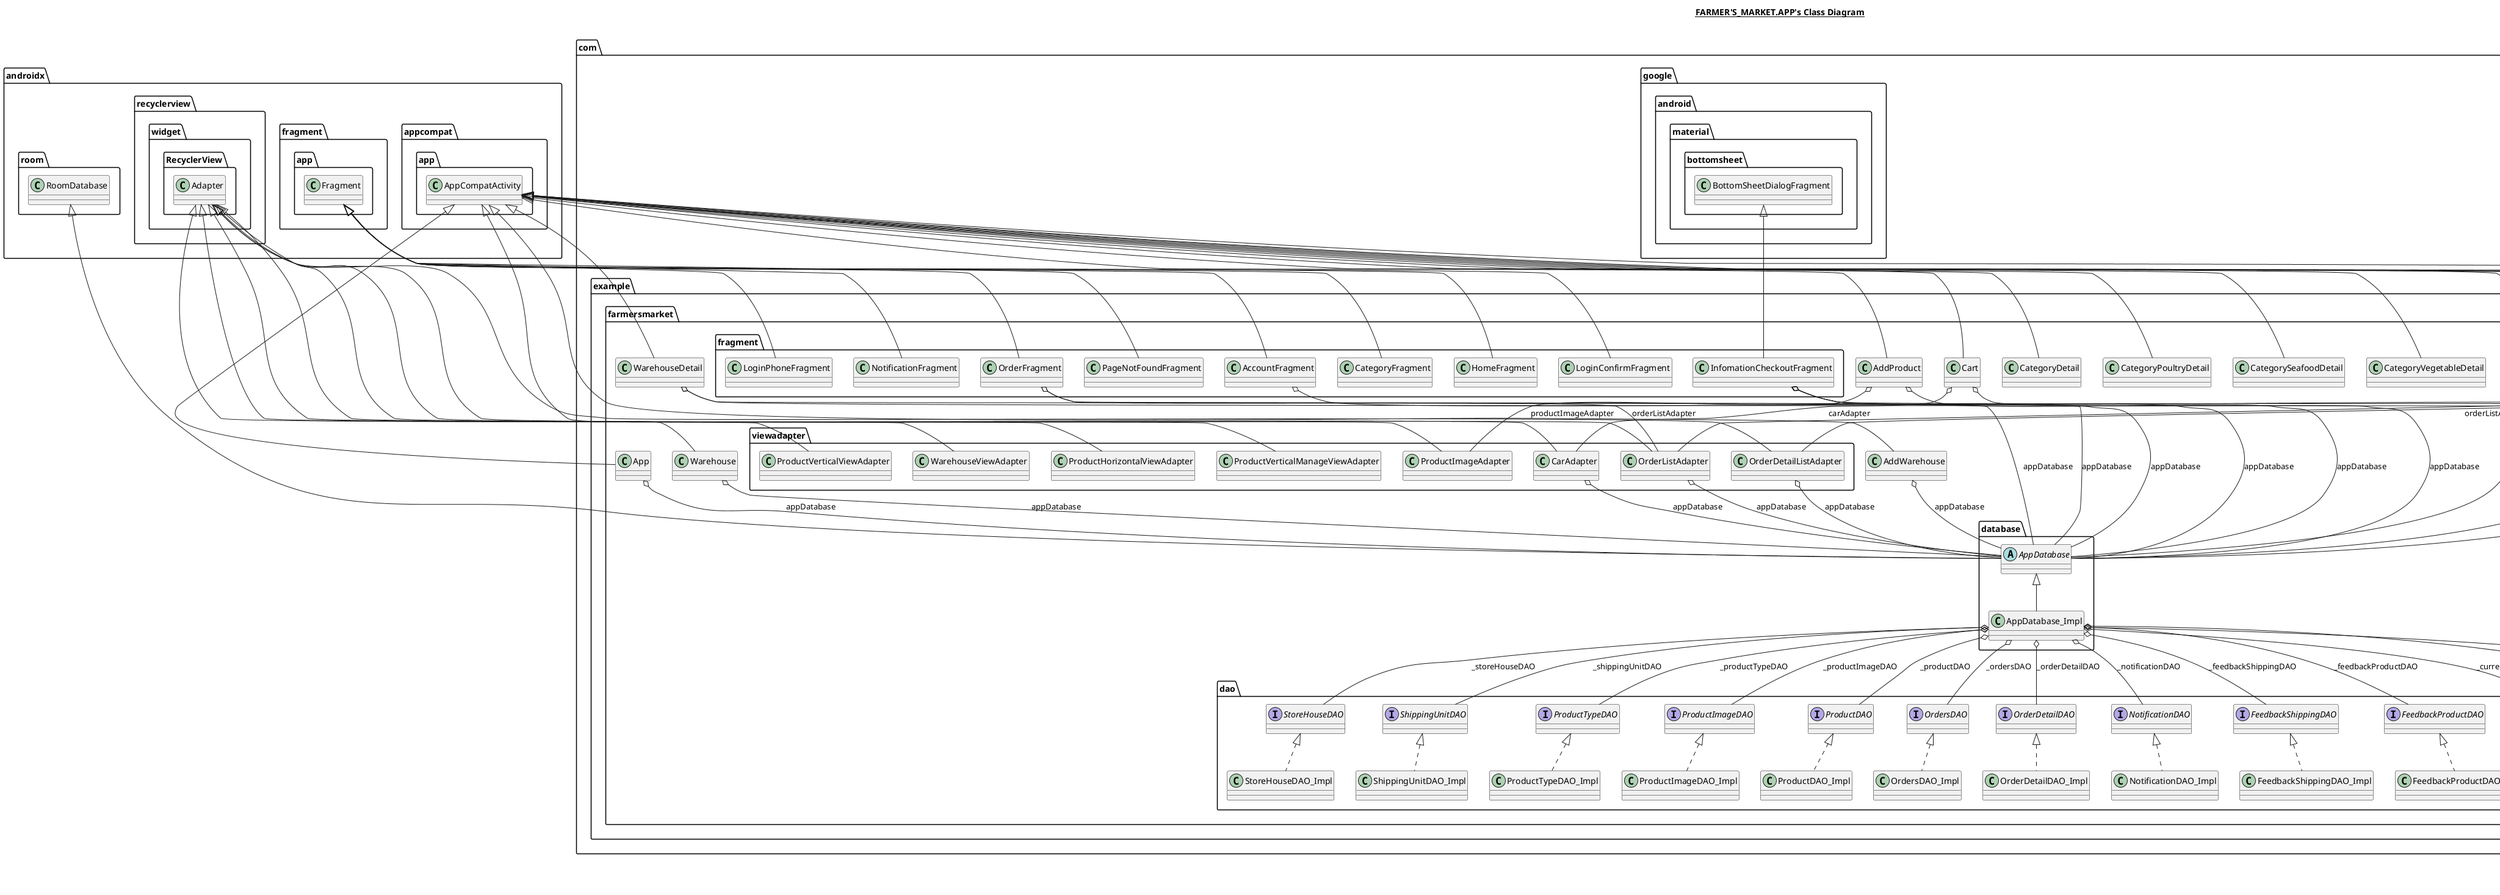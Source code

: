 @startuml

title __FARMER'S_MARKET.APP's Class Diagram__\n

  namespace com.example.farmersmarket {
    class com.example.farmersmarket.AddProduct {
    }
  }
  

  namespace com.example.farmersmarket {
    class com.example.farmersmarket.AddWarehouse {
    }
  }
  

  namespace com.example.farmersmarket {
    class com.example.farmersmarket.App {
    }
  }
  

  namespace com.example.farmersmarket {
    class com.example.farmersmarket.BuildConfig {
    }
  }
  

  namespace com.example.farmersmarket {
    class com.example.farmersmarket.Cart {
    }
  }
  

  namespace com.example.farmersmarket {
    class com.example.farmersmarket.CategoryDetail {
    }
  }
  

  namespace com.example.farmersmarket {
    class com.example.farmersmarket.CategoryPoultryDetail {
    }
  }
  

  namespace com.example.farmersmarket {
    class com.example.farmersmarket.CategorySeafoodDetail {
    }
  }
  

  namespace com.example.farmersmarket {
    class com.example.farmersmarket.CategoryVegetableDetail {
    }
  }
  

  namespace com.example.farmersmarket {
    class com.example.farmersmarket.CheckoutSuccess {
    }
  }
  

  namespace com.example.farmersmarket {
    class com.example.farmersmarket.Login {
    }
  }
  

  namespace com.example.farmersmarket {
    class com.example.farmersmarket.Order {
    }
  }
  

  namespace com.example.farmersmarket {
    class com.example.farmersmarket.OrderDetailAct {
    }
  }
  

  namespace com.example.farmersmarket {
    class com.example.farmersmarket.ProductDetail {
    }
  }
  

  namespace com.example.farmersmarket {
    class com.example.farmersmarket.Setting {
    }
  }
  

  namespace com.example.farmersmarket {
    class com.example.farmersmarket.Warehouse {
    }
  }
  

  namespace com.example.farmersmarket {
    class com.example.farmersmarket.WarehouseDetail {
    }
  }
  

  namespace com.example.farmersmarket {
    namespace dao {
      interface com.example.farmersmarket.dao.AccountDAO {
      }
    }
  }
  

  namespace com.example.farmersmarket {
    namespace dao {
      class com.example.farmersmarket.dao.AccountDAO_Impl {
      }
    }
  }
  

  namespace com.example.farmersmarket {
    namespace dao {
      interface com.example.farmersmarket.dao.AccountTypeDAO {
      }
    }
  }
  

  namespace com.example.farmersmarket {
    namespace dao {
      class com.example.farmersmarket.dao.AccountTypeDAO_Impl {
      }
    }
  }
  

  namespace com.example.farmersmarket {
    namespace dao {
      interface com.example.farmersmarket.dao.CurrentAccountDAO {
      }
    }
  }
  

  namespace com.example.farmersmarket {
    namespace dao {
      class com.example.farmersmarket.dao.CurrentAccountDAO_Impl {
      }
    }
  }
  

  namespace com.example.farmersmarket {
    namespace dao {
      interface com.example.farmersmarket.dao.FeedbackProductDAO {
      }
    }
  }
  

  namespace com.example.farmersmarket {
    namespace dao {
      class com.example.farmersmarket.dao.FeedbackProductDAO_Impl {
      }
    }
  }
  

  namespace com.example.farmersmarket {
    namespace dao {
      interface com.example.farmersmarket.dao.FeedbackShippingDAO {
      }
    }
  }
  

  namespace com.example.farmersmarket {
    namespace dao {
      class com.example.farmersmarket.dao.FeedbackShippingDAO_Impl {
      }
    }
  }
  

  namespace com.example.farmersmarket {
    namespace dao {
      interface com.example.farmersmarket.dao.NotificationDAO {
      }
    }
  }
  

  namespace com.example.farmersmarket {
    namespace dao {
      class com.example.farmersmarket.dao.NotificationDAO_Impl {
      }
    }
  }
  

  namespace com.example.farmersmarket {
    namespace dao {
      interface com.example.farmersmarket.dao.OrderDetailDAO {
      }
    }
  }
  

  namespace com.example.farmersmarket {
    namespace dao {
      class com.example.farmersmarket.dao.OrderDetailDAO_Impl {
      }
    }
  }
  

  namespace com.example.farmersmarket {
    namespace dao {
      interface com.example.farmersmarket.dao.OrdersDAO {
      }
    }
  }
  

  namespace com.example.farmersmarket {
    namespace dao {
      class com.example.farmersmarket.dao.OrdersDAO_Impl {
      }
    }
  }
  

  namespace com.example.farmersmarket {
    namespace dao {
      interface com.example.farmersmarket.dao.ProductDAO {
      }
    }
  }
  

  namespace com.example.farmersmarket {
    namespace dao {
      class com.example.farmersmarket.dao.ProductDAO_Impl {
      }
    }
  }
  

  namespace com.example.farmersmarket {
    namespace dao {
      interface com.example.farmersmarket.dao.ProductImageDAO {
      }
    }
  }
  

  namespace com.example.farmersmarket {
    namespace dao {
      class com.example.farmersmarket.dao.ProductImageDAO_Impl {
      }
    }
  }
  

  namespace com.example.farmersmarket {
    namespace dao {
      interface com.example.farmersmarket.dao.ProductTypeDAO {
      }
    }
  }
  

  namespace com.example.farmersmarket {
    namespace dao {
      class com.example.farmersmarket.dao.ProductTypeDAO_Impl {
      }
    }
  }
  

  namespace com.example.farmersmarket {
    namespace dao {
      interface com.example.farmersmarket.dao.ShippingUnitDAO {
      }
    }
  }
  

  namespace com.example.farmersmarket {
    namespace dao {
      class com.example.farmersmarket.dao.ShippingUnitDAO_Impl {
      }
    }
  }
  

  namespace com.example.farmersmarket {
    namespace dao {
      interface com.example.farmersmarket.dao.StoreHouseDAO {
      }
    }
  }
  

  namespace com.example.farmersmarket {
    namespace dao {
      class com.example.farmersmarket.dao.StoreHouseDAO_Impl {
      }
    }
  }
  

  namespace com.example.farmersmarket {
    namespace database {
      abstract class com.example.farmersmarket.database.AppDatabase {
      }
    }
  }
  

  namespace com.example.farmersmarket {
    namespace database {
      class com.example.farmersmarket.database.AppDatabase_Impl {
      }
    }
  }
  

  namespace com.example.farmersmarket {
    namespace fragment {
      class com.example.farmersmarket.fragment.AccountFragment {
      }
    }
  }
  

  namespace com.example.farmersmarket {
    namespace fragment {
      class com.example.farmersmarket.fragment.CategoryFragment {
      }
    }
  }
  

  namespace com.example.farmersmarket {
    namespace fragment {
      class com.example.farmersmarket.fragment.HomeFragment {
      }
    }
  }
  

  namespace com.example.farmersmarket {
    namespace fragment {
      class com.example.farmersmarket.fragment.InfomationCheckoutFragment {
      }
    }
  }
  

  namespace com.example.farmersmarket {
    namespace fragment {
      class com.example.farmersmarket.fragment.LoginConfirmFragment {
      }
    }
  }
  

  namespace com.example.farmersmarket {
    namespace fragment {
      class com.example.farmersmarket.fragment.LoginPhoneFragment {
      }
    }
  }
  

  namespace com.example.farmersmarket {
    namespace fragment {
      class com.example.farmersmarket.fragment.NotificationFragment {
      }
    }
  }
  

  namespace com.example.farmersmarket {
    namespace fragment {
      class com.example.farmersmarket.fragment.OrderFragment {
      }
    }
  }
  

  namespace com.example.farmersmarket {
    namespace fragment {
      class com.example.farmersmarket.fragment.PageNotFoundFragment {
      }
    }
  }
  

  namespace com.example.farmersmarket {
    namespace object {
      class com.example.farmersmarket.object.Account {
      }
    }
  }
  

  namespace com.example.farmersmarket {
    namespace object {
      class com.example.farmersmarket.object.AccountType {
      }
    }
  }
  

  namespace com.example.farmersmarket {
    namespace object {
      class com.example.farmersmarket.object.ConvertDate {
      }
    }
  }
  

  namespace com.example.farmersmarket {
    namespace object {
      class com.example.farmersmarket.object.CurrentAccount {
      }
    }
  }
  

  namespace com.example.farmersmarket {
    namespace object {
      class com.example.farmersmarket.object.FeedbackProduct {
      }
    }
  }
  

  namespace com.example.farmersmarket {
    namespace object {
      class com.example.farmersmarket.object.FeedbackShipping {
      }
    }
  }
  

  namespace com.example.farmersmarket {
    namespace object {
      class com.example.farmersmarket.object.Notification {
      }
    }
  }
  

  namespace com.example.farmersmarket {
    namespace object {
      class com.example.farmersmarket.object.OrderDetail {
      }
    }
  }
  

  namespace com.example.farmersmarket {
    namespace object {
      class com.example.farmersmarket.object.Orders {
      }
    }
  }
  

  namespace com.example.farmersmarket {
    namespace object {
      class com.example.farmersmarket.object.Product {
      }
    }
  }
  

  namespace com.example.farmersmarket {
    namespace object {
      class com.example.farmersmarket.object.ProductImage {
      }
    }
  }
  

  namespace com.example.farmersmarket {
    namespace object {
      class com.example.farmersmarket.object.ProductType {
      }
    }
  }
  

  namespace com.example.farmersmarket {
    namespace object {
      class com.example.farmersmarket.object.ShippingUnit {
      }
    }
  }
  

  namespace com.example.farmersmarket {
    namespace object {
      class com.example.farmersmarket.object.StoreHouse {
      }
    }
  }
  

  namespace com.example.farmersmarket {
    namespace object {
      class com.example.farmersmarket.object.Utils {
      }
    }
  }
  

  namespace com.example.farmersmarket {
    namespace viewadapter {
      class com.example.farmersmarket.viewadapter.CarAdapter {
      }
    }
  }
  

  namespace com.example.farmersmarket {
    namespace viewadapter {
      class com.example.farmersmarket.viewadapter.OrderDetailListAdapter {
      }
    }
  }
  

  namespace com.example.farmersmarket {
    namespace viewadapter {
      class com.example.farmersmarket.viewadapter.OrderListAdapter {
      }
    }
  }
  

  namespace com.example.farmersmarket {
    namespace viewadapter {
      class com.example.farmersmarket.viewadapter.ProductHorizontalViewAdapter {
      }
    }
  }
  

  namespace com.example.farmersmarket {
    namespace viewadapter {
      class com.example.farmersmarket.viewadapter.ProductImageAdapter {
      }
    }
  }
  

  namespace com.example.farmersmarket {
    namespace viewadapter {
      class com.example.farmersmarket.viewadapter.ProductVerticalManageViewAdapter {
      }
    }
  }
  

  namespace com.example.farmersmarket {
    namespace viewadapter {
      class com.example.farmersmarket.viewadapter.ProductVerticalViewAdapter {
      }
    }
  }
  

  namespace com.example.farmersmarket {
    namespace viewadapter {
      class com.example.farmersmarket.viewadapter.WarehouseViewAdapter {
      }
    }
  }
  

  com.example.farmersmarket.AddProduct -up-|> androidx.appcompat.app.AppCompatActivity
  com.example.farmersmarket.AddProduct o-- com.example.farmersmarket.database.AppDatabase : appDatabase
  com.example.farmersmarket.AddProduct o-- com.example.farmersmarket.viewadapter.ProductImageAdapter : productImageAdapter
  com.example.farmersmarket.AddWarehouse -up-|> androidx.appcompat.app.AppCompatActivity
  com.example.farmersmarket.AddWarehouse o-- com.example.farmersmarket.database.AppDatabase : appDatabase
  com.example.farmersmarket.App -up-|> androidx.appcompat.app.AppCompatActivity
  com.example.farmersmarket.App o-- com.example.farmersmarket.database.AppDatabase : appDatabase
  com.example.farmersmarket.Cart -up-|> androidx.appcompat.app.AppCompatActivity
  com.example.farmersmarket.Cart o-- com.example.farmersmarket.database.AppDatabase : appDatabase
  com.example.farmersmarket.Cart o-- com.example.farmersmarket.viewadapter.CarAdapter : carAdapter
  com.example.farmersmarket.CategoryDetail -up-|> androidx.appcompat.app.AppCompatActivity
  com.example.farmersmarket.CategoryPoultryDetail -up-|> androidx.appcompat.app.AppCompatActivity
  com.example.farmersmarket.CategorySeafoodDetail -up-|> androidx.appcompat.app.AppCompatActivity
  com.example.farmersmarket.CategoryVegetableDetail -up-|> androidx.appcompat.app.AppCompatActivity
  com.example.farmersmarket.CheckoutSuccess -up-|> androidx.appcompat.app.AppCompatActivity
  com.example.farmersmarket.Login -up-|> androidx.appcompat.app.AppCompatActivity
  com.example.farmersmarket.Order -up-|> androidx.appcompat.app.AppCompatActivity
  com.example.farmersmarket.Order o-- com.example.farmersmarket.database.AppDatabase : appDatabase
  com.example.farmersmarket.Order o-- com.example.farmersmarket.viewadapter.OrderListAdapter : orderListAdapter
  com.example.farmersmarket.OrderDetailAct -up-|> androidx.appcompat.app.AppCompatActivity
  com.example.farmersmarket.OrderDetailAct o-- com.example.farmersmarket.database.AppDatabase : appDatabase
  com.example.farmersmarket.OrderDetailAct o-- com.example.farmersmarket.viewadapter.OrderDetailListAdapter : orderAdapter
  com.example.farmersmarket.ProductDetail -up-|> androidx.appcompat.app.AppCompatActivity
  com.example.farmersmarket.ProductDetail o-- com.example.farmersmarket.database.AppDatabase : appDatabase
  com.example.farmersmarket.ProductDetail o-- com.example.farmersmarket.object.Product : product
  com.example.farmersmarket.Setting -up-|> androidx.appcompat.app.AppCompatActivity
  com.example.farmersmarket.Warehouse -up-|> androidx.appcompat.app.AppCompatActivity
  com.example.farmersmarket.Warehouse o-- com.example.farmersmarket.database.AppDatabase : appDatabase
  com.example.farmersmarket.WarehouseDetail -up-|> androidx.appcompat.app.AppCompatActivity
  com.example.farmersmarket.WarehouseDetail o-- com.example.farmersmarket.database.AppDatabase : appDatabase
  com.example.farmersmarket.WarehouseDetail o-- com.example.farmersmarket.object.StoreHouse : storeHouse
  com.example.farmersmarket.dao.AccountDAO_Impl .up.|> com.example.farmersmarket.dao.AccountDAO
  com.example.farmersmarket.dao.AccountTypeDAO_Impl .up.|> com.example.farmersmarket.dao.AccountTypeDAO
  com.example.farmersmarket.dao.CurrentAccountDAO_Impl .up.|> com.example.farmersmarket.dao.CurrentAccountDAO
  com.example.farmersmarket.dao.FeedbackProductDAO_Impl .up.|> com.example.farmersmarket.dao.FeedbackProductDAO
  com.example.farmersmarket.dao.FeedbackShippingDAO_Impl .up.|> com.example.farmersmarket.dao.FeedbackShippingDAO
  com.example.farmersmarket.dao.NotificationDAO_Impl .up.|> com.example.farmersmarket.dao.NotificationDAO
  com.example.farmersmarket.dao.OrderDetailDAO_Impl .up.|> com.example.farmersmarket.dao.OrderDetailDAO
  com.example.farmersmarket.dao.OrdersDAO_Impl .up.|> com.example.farmersmarket.dao.OrdersDAO
  com.example.farmersmarket.dao.ProductDAO_Impl .up.|> com.example.farmersmarket.dao.ProductDAO
  com.example.farmersmarket.dao.ProductImageDAO_Impl .up.|> com.example.farmersmarket.dao.ProductImageDAO
  com.example.farmersmarket.dao.ProductTypeDAO_Impl .up.|> com.example.farmersmarket.dao.ProductTypeDAO
  com.example.farmersmarket.dao.ShippingUnitDAO_Impl .up.|> com.example.farmersmarket.dao.ShippingUnitDAO
  com.example.farmersmarket.dao.StoreHouseDAO_Impl .up.|> com.example.farmersmarket.dao.StoreHouseDAO
  com.example.farmersmarket.database.AppDatabase -up-|> androidx.room.RoomDatabase
  com.example.farmersmarket.database.AppDatabase_Impl -up-|> com.example.farmersmarket.database.AppDatabase
  com.example.farmersmarket.database.AppDatabase_Impl o-- com.example.farmersmarket.dao.AccountDAO : _accountDAO
  com.example.farmersmarket.database.AppDatabase_Impl o-- com.example.farmersmarket.dao.AccountTypeDAO : _accountTypeDAO
  com.example.farmersmarket.database.AppDatabase_Impl o-- com.example.farmersmarket.dao.CurrentAccountDAO : _currentAccountDAO
  com.example.farmersmarket.database.AppDatabase_Impl o-- com.example.farmersmarket.dao.FeedbackProductDAO : _feedbackProductDAO
  com.example.farmersmarket.database.AppDatabase_Impl o-- com.example.farmersmarket.dao.FeedbackShippingDAO : _feedbackShippingDAO
  com.example.farmersmarket.database.AppDatabase_Impl o-- com.example.farmersmarket.dao.NotificationDAO : _notificationDAO
  com.example.farmersmarket.database.AppDatabase_Impl o-- com.example.farmersmarket.dao.OrderDetailDAO : _orderDetailDAO
  com.example.farmersmarket.database.AppDatabase_Impl o-- com.example.farmersmarket.dao.OrdersDAO : _ordersDAO
  com.example.farmersmarket.database.AppDatabase_Impl o-- com.example.farmersmarket.dao.ProductDAO : _productDAO
  com.example.farmersmarket.database.AppDatabase_Impl o-- com.example.farmersmarket.dao.ProductImageDAO : _productImageDAO
  com.example.farmersmarket.database.AppDatabase_Impl o-- com.example.farmersmarket.dao.ProductTypeDAO : _productTypeDAO
  com.example.farmersmarket.database.AppDatabase_Impl o-- com.example.farmersmarket.dao.ShippingUnitDAO : _shippingUnitDAO
  com.example.farmersmarket.database.AppDatabase_Impl o-- com.example.farmersmarket.dao.StoreHouseDAO : _storeHouseDAO
  com.example.farmersmarket.fragment.AccountFragment -up-|> androidx.fragment.app.Fragment
  com.example.farmersmarket.fragment.AccountFragment o-- com.example.farmersmarket.database.AppDatabase : appDatabase
  com.example.farmersmarket.fragment.CategoryFragment -up-|> androidx.fragment.app.Fragment
  com.example.farmersmarket.fragment.HomeFragment -up-|> androidx.fragment.app.Fragment
  com.example.farmersmarket.fragment.InfomationCheckoutFragment -up-|> com.google.android.material.bottomsheet.BottomSheetDialogFragment
  com.example.farmersmarket.fragment.InfomationCheckoutFragment o-- com.example.farmersmarket.database.AppDatabase : appDatabase
  com.example.farmersmarket.fragment.InfomationCheckoutFragment o-- com.example.farmersmarket.object.Account : ac
  com.example.farmersmarket.fragment.InfomationCheckoutFragment o-- com.example.farmersmarket.object.ShippingUnit : spu
  com.example.farmersmarket.fragment.LoginConfirmFragment -up-|> androidx.fragment.app.Fragment
  com.example.farmersmarket.fragment.LoginPhoneFragment -up-|> androidx.fragment.app.Fragment
  com.example.farmersmarket.fragment.NotificationFragment -up-|> androidx.fragment.app.Fragment
  com.example.farmersmarket.fragment.OrderFragment -up-|> androidx.fragment.app.Fragment
  com.example.farmersmarket.fragment.OrderFragment o-- com.example.farmersmarket.database.AppDatabase : appDatabase
  com.example.farmersmarket.fragment.OrderFragment o-- com.example.farmersmarket.viewadapter.OrderListAdapter : orderListAdapter
  com.example.farmersmarket.fragment.PageNotFoundFragment -up-|> androidx.fragment.app.Fragment
  com.example.farmersmarket.viewadapter.CarAdapter -up-|> androidx.recyclerview.widget.RecyclerView.Adapter
  com.example.farmersmarket.viewadapter.CarAdapter o-- com.example.farmersmarket.database.AppDatabase : appDatabase
  com.example.farmersmarket.viewadapter.CarAdapter o-- com.example.farmersmarket.viewadapter.CarAdapter.OnItemClickListener : mlistener
  com.example.farmersmarket.viewadapter.OrderDetailListAdapter -up-|> androidx.recyclerview.widget.RecyclerView.Adapter
  com.example.farmersmarket.viewadapter.OrderDetailListAdapter o-- com.example.farmersmarket.database.AppDatabase : appDatabase
  com.example.farmersmarket.viewadapter.OrderListAdapter -up-|> androidx.recyclerview.widget.RecyclerView.Adapter
  com.example.farmersmarket.viewadapter.OrderListAdapter o-- com.example.farmersmarket.database.AppDatabase : appDatabase
  com.example.farmersmarket.viewadapter.OrderListAdapter o-- com.example.farmersmarket.viewadapter.OrderListAdapter.OnItemClickListener : mlistner
  com.example.farmersmarket.viewadapter.ProductHorizontalViewAdapter -up-|> androidx.recyclerview.widget.RecyclerView.Adapter
  com.example.farmersmarket.viewadapter.ProductImageAdapter -up-|> androidx.recyclerview.widget.RecyclerView.Adapter
  com.example.farmersmarket.viewadapter.ProductVerticalManageViewAdapter -up-|> androidx.recyclerview.widget.RecyclerView.Adapter
  com.example.farmersmarket.viewadapter.ProductVerticalViewAdapter -up-|> androidx.recyclerview.widget.RecyclerView.Adapter
  com.example.farmersmarket.viewadapter.WarehouseViewAdapter -up-|> androidx.recyclerview.widget.RecyclerView.Adapter


right footer


PlantUML diagram generated by SketchIt! (https://bitbucket.org/pmesmeur/sketch.it)
For more information about this tool, please contact philippe.mesmeur@gmail.com
endfooter

@enduml
